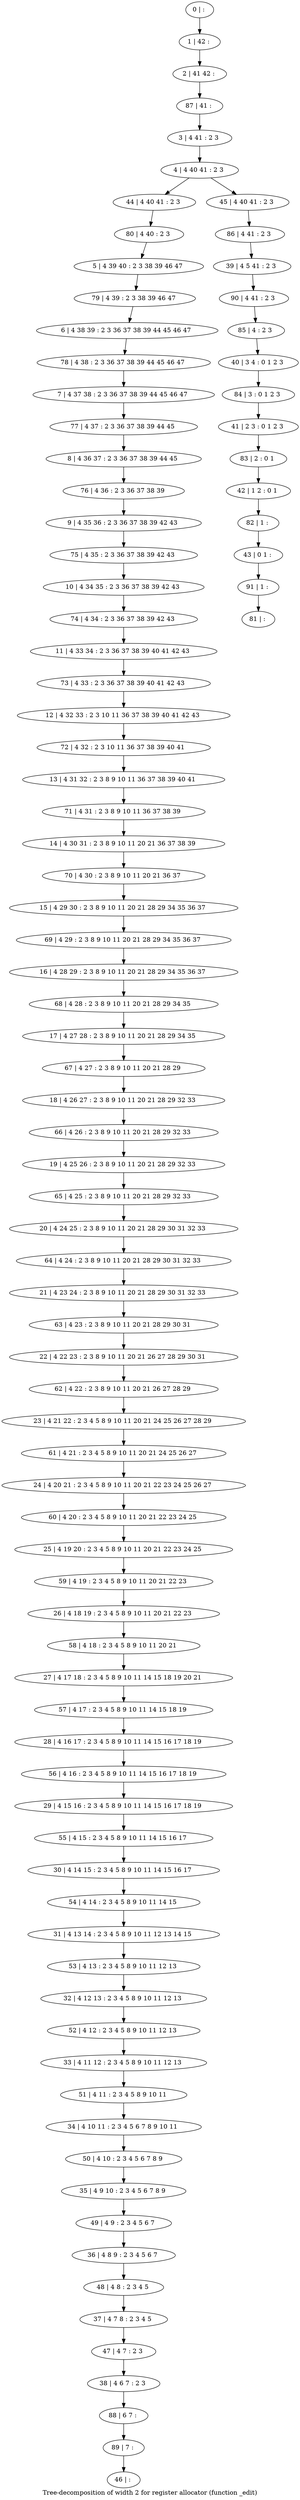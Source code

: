 digraph G {
graph [label="Tree-decomposition of width 2 for register allocator (function _edit)"]
0[label="0 | : "];
1[label="1 | 42 : "];
2[label="2 | 41 42 : "];
3[label="3 | 4 41 : 2 3 "];
4[label="4 | 4 40 41 : 2 3 "];
5[label="5 | 4 39 40 : 2 3 38 39 46 47 "];
6[label="6 | 4 38 39 : 2 3 36 37 38 39 44 45 46 47 "];
7[label="7 | 4 37 38 : 2 3 36 37 38 39 44 45 46 47 "];
8[label="8 | 4 36 37 : 2 3 36 37 38 39 44 45 "];
9[label="9 | 4 35 36 : 2 3 36 37 38 39 42 43 "];
10[label="10 | 4 34 35 : 2 3 36 37 38 39 42 43 "];
11[label="11 | 4 33 34 : 2 3 36 37 38 39 40 41 42 43 "];
12[label="12 | 4 32 33 : 2 3 10 11 36 37 38 39 40 41 42 43 "];
13[label="13 | 4 31 32 : 2 3 8 9 10 11 36 37 38 39 40 41 "];
14[label="14 | 4 30 31 : 2 3 8 9 10 11 20 21 36 37 38 39 "];
15[label="15 | 4 29 30 : 2 3 8 9 10 11 20 21 28 29 34 35 36 37 "];
16[label="16 | 4 28 29 : 2 3 8 9 10 11 20 21 28 29 34 35 36 37 "];
17[label="17 | 4 27 28 : 2 3 8 9 10 11 20 21 28 29 34 35 "];
18[label="18 | 4 26 27 : 2 3 8 9 10 11 20 21 28 29 32 33 "];
19[label="19 | 4 25 26 : 2 3 8 9 10 11 20 21 28 29 32 33 "];
20[label="20 | 4 24 25 : 2 3 8 9 10 11 20 21 28 29 30 31 32 33 "];
21[label="21 | 4 23 24 : 2 3 8 9 10 11 20 21 28 29 30 31 32 33 "];
22[label="22 | 4 22 23 : 2 3 8 9 10 11 20 21 26 27 28 29 30 31 "];
23[label="23 | 4 21 22 : 2 3 4 5 8 9 10 11 20 21 24 25 26 27 28 29 "];
24[label="24 | 4 20 21 : 2 3 4 5 8 9 10 11 20 21 22 23 24 25 26 27 "];
25[label="25 | 4 19 20 : 2 3 4 5 8 9 10 11 20 21 22 23 24 25 "];
26[label="26 | 4 18 19 : 2 3 4 5 8 9 10 11 20 21 22 23 "];
27[label="27 | 4 17 18 : 2 3 4 5 8 9 10 11 14 15 18 19 20 21 "];
28[label="28 | 4 16 17 : 2 3 4 5 8 9 10 11 14 15 16 17 18 19 "];
29[label="29 | 4 15 16 : 2 3 4 5 8 9 10 11 14 15 16 17 18 19 "];
30[label="30 | 4 14 15 : 2 3 4 5 8 9 10 11 14 15 16 17 "];
31[label="31 | 4 13 14 : 2 3 4 5 8 9 10 11 12 13 14 15 "];
32[label="32 | 4 12 13 : 2 3 4 5 8 9 10 11 12 13 "];
33[label="33 | 4 11 12 : 2 3 4 5 8 9 10 11 12 13 "];
34[label="34 | 4 10 11 : 2 3 4 5 6 7 8 9 10 11 "];
35[label="35 | 4 9 10 : 2 3 4 5 6 7 8 9 "];
36[label="36 | 4 8 9 : 2 3 4 5 6 7 "];
37[label="37 | 4 7 8 : 2 3 4 5 "];
38[label="38 | 4 6 7 : 2 3 "];
39[label="39 | 4 5 41 : 2 3 "];
40[label="40 | 3 4 : 0 1 2 3 "];
41[label="41 | 2 3 : 0 1 2 3 "];
42[label="42 | 1 2 : 0 1 "];
43[label="43 | 0 1 : "];
44[label="44 | 4 40 41 : 2 3 "];
45[label="45 | 4 40 41 : 2 3 "];
46[label="46 | : "];
47[label="47 | 4 7 : 2 3 "];
48[label="48 | 4 8 : 2 3 4 5 "];
49[label="49 | 4 9 : 2 3 4 5 6 7 "];
50[label="50 | 4 10 : 2 3 4 5 6 7 8 9 "];
51[label="51 | 4 11 : 2 3 4 5 8 9 10 11 "];
52[label="52 | 4 12 : 2 3 4 5 8 9 10 11 12 13 "];
53[label="53 | 4 13 : 2 3 4 5 8 9 10 11 12 13 "];
54[label="54 | 4 14 : 2 3 4 5 8 9 10 11 14 15 "];
55[label="55 | 4 15 : 2 3 4 5 8 9 10 11 14 15 16 17 "];
56[label="56 | 4 16 : 2 3 4 5 8 9 10 11 14 15 16 17 18 19 "];
57[label="57 | 4 17 : 2 3 4 5 8 9 10 11 14 15 18 19 "];
58[label="58 | 4 18 : 2 3 4 5 8 9 10 11 20 21 "];
59[label="59 | 4 19 : 2 3 4 5 8 9 10 11 20 21 22 23 "];
60[label="60 | 4 20 : 2 3 4 5 8 9 10 11 20 21 22 23 24 25 "];
61[label="61 | 4 21 : 2 3 4 5 8 9 10 11 20 21 24 25 26 27 "];
62[label="62 | 4 22 : 2 3 8 9 10 11 20 21 26 27 28 29 "];
63[label="63 | 4 23 : 2 3 8 9 10 11 20 21 28 29 30 31 "];
64[label="64 | 4 24 : 2 3 8 9 10 11 20 21 28 29 30 31 32 33 "];
65[label="65 | 4 25 : 2 3 8 9 10 11 20 21 28 29 32 33 "];
66[label="66 | 4 26 : 2 3 8 9 10 11 20 21 28 29 32 33 "];
67[label="67 | 4 27 : 2 3 8 9 10 11 20 21 28 29 "];
68[label="68 | 4 28 : 2 3 8 9 10 11 20 21 28 29 34 35 "];
69[label="69 | 4 29 : 2 3 8 9 10 11 20 21 28 29 34 35 36 37 "];
70[label="70 | 4 30 : 2 3 8 9 10 11 20 21 36 37 "];
71[label="71 | 4 31 : 2 3 8 9 10 11 36 37 38 39 "];
72[label="72 | 4 32 : 2 3 10 11 36 37 38 39 40 41 "];
73[label="73 | 4 33 : 2 3 36 37 38 39 40 41 42 43 "];
74[label="74 | 4 34 : 2 3 36 37 38 39 42 43 "];
75[label="75 | 4 35 : 2 3 36 37 38 39 42 43 "];
76[label="76 | 4 36 : 2 3 36 37 38 39 "];
77[label="77 | 4 37 : 2 3 36 37 38 39 44 45 "];
78[label="78 | 4 38 : 2 3 36 37 38 39 44 45 46 47 "];
79[label="79 | 4 39 : 2 3 38 39 46 47 "];
80[label="80 | 4 40 : 2 3 "];
81[label="81 | : "];
82[label="82 | 1 : "];
83[label="83 | 2 : 0 1 "];
84[label="84 | 3 : 0 1 2 3 "];
85[label="85 | 4 : 2 3 "];
86[label="86 | 4 41 : 2 3 "];
87[label="87 | 41 : "];
88[label="88 | 6 7 : "];
89[label="89 | 7 : "];
90[label="90 | 4 41 : 2 3 "];
91[label="91 | 1 : "];
0->1 ;
1->2 ;
3->4 ;
4->44 ;
4->45 ;
47->38 ;
37->47 ;
48->37 ;
36->48 ;
49->36 ;
35->49 ;
50->35 ;
34->50 ;
51->34 ;
33->51 ;
52->33 ;
32->52 ;
53->32 ;
31->53 ;
54->31 ;
30->54 ;
55->30 ;
29->55 ;
56->29 ;
28->56 ;
57->28 ;
27->57 ;
58->27 ;
26->58 ;
59->26 ;
25->59 ;
60->25 ;
24->60 ;
61->24 ;
23->61 ;
62->23 ;
22->62 ;
63->22 ;
21->63 ;
64->21 ;
20->64 ;
65->20 ;
19->65 ;
66->19 ;
18->66 ;
67->18 ;
17->67 ;
68->17 ;
16->68 ;
69->16 ;
15->69 ;
70->15 ;
14->70 ;
71->14 ;
13->71 ;
72->13 ;
12->72 ;
73->12 ;
11->73 ;
74->11 ;
10->74 ;
75->10 ;
9->75 ;
76->9 ;
8->76 ;
77->8 ;
7->77 ;
78->7 ;
6->78 ;
79->6 ;
5->79 ;
80->5 ;
44->80 ;
82->43 ;
42->82 ;
83->42 ;
41->83 ;
84->41 ;
40->84 ;
85->40 ;
86->39 ;
45->86 ;
87->3 ;
2->87 ;
38->88 ;
89->46 ;
88->89 ;
90->85 ;
39->90 ;
91->81 ;
43->91 ;
}
